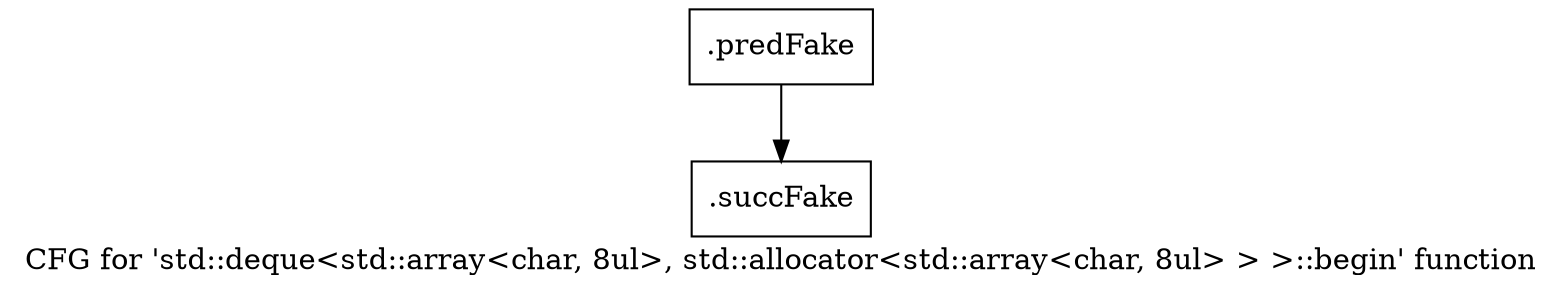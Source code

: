 digraph "CFG for 'std::deque\<std::array\<char, 8ul\>, std::allocator\<std::array\<char, 8ul\> \> \>::begin' function" {
	label="CFG for 'std::deque\<std::array\<char, 8ul\>, std::allocator\<std::array\<char, 8ul\> \> \>::begin' function";

	Node0x59fc710 [shape=record,filename="",linenumber="",label="{.predFake}"];
	Node0x59fc710 -> Node0x60c7460[ callList="" memoryops="" filename="/mnt/xilinx/Vitis_HLS/2021.2/tps/lnx64/gcc-6.2.0/lib/gcc/x86_64-pc-linux-gnu/6.2.0/../../../../include/c++/6.2.0/bits/stl_deque.h" execusionnum="3"];
	Node0x60c7460 [shape=record,filename="/mnt/xilinx/Vitis_HLS/2021.2/tps/lnx64/gcc-6.2.0/lib/gcc/x86_64-pc-linux-gnu/6.2.0/../../../../include/c++/6.2.0/bits/stl_deque.h",linenumber="1160",label="{.succFake}"];
}
